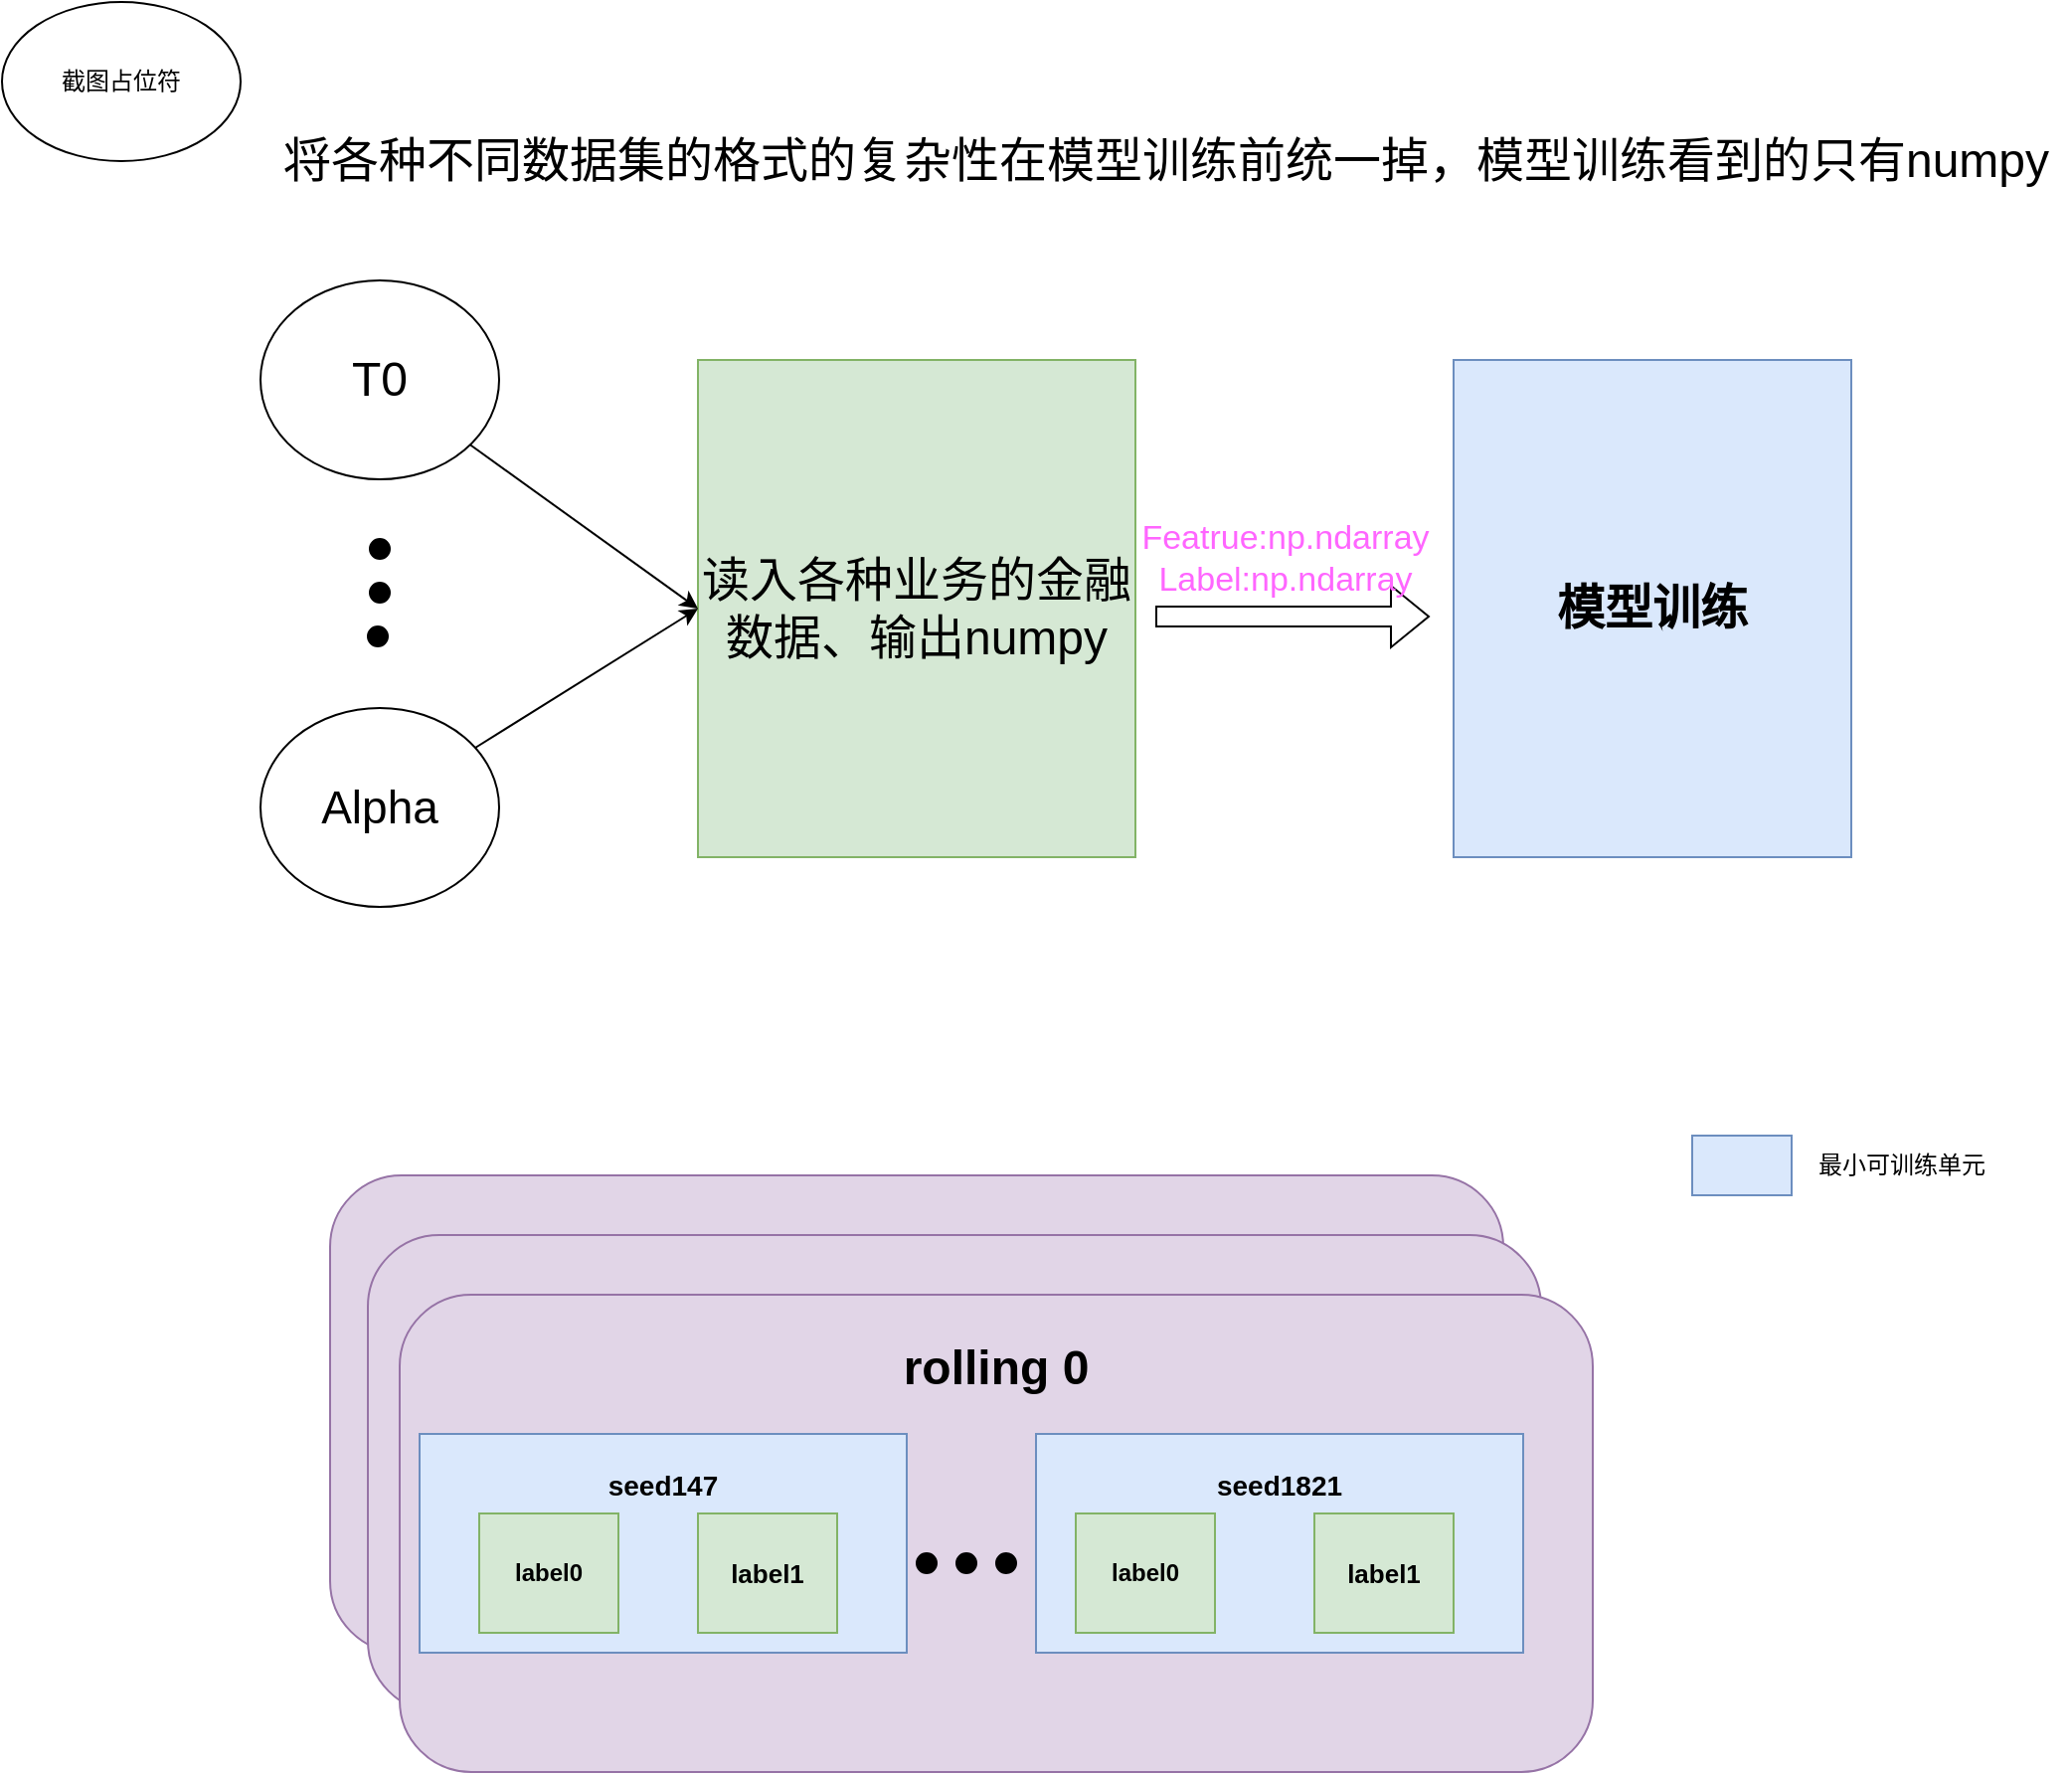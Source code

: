 <mxfile version="21.0.2" type="github">
  <diagram name="第 1 页" id="I701nI0P2jUGHC9EIG0G">
    <mxGraphModel dx="2261" dy="756" grid="1" gridSize="10" guides="1" tooltips="1" connect="1" arrows="1" fold="1" page="1" pageScale="1" pageWidth="827" pageHeight="1169" math="0" shadow="0">
      <root>
        <mxCell id="0" />
        <mxCell id="1" parent="0" />
        <mxCell id="ng57SSePkaUnMk2hDVvI-40" value="" style="rounded=1;whiteSpace=wrap;html=1;fillColor=#e1d5e7;strokeColor=#9673a6;" vertex="1" parent="1">
          <mxGeometry x="135" y="720" width="590" height="240" as="geometry" />
        </mxCell>
        <mxCell id="ng57SSePkaUnMk2hDVvI-39" value="" style="rounded=1;whiteSpace=wrap;html=1;fillColor=#e1d5e7;strokeColor=#9673a6;" vertex="1" parent="1">
          <mxGeometry x="154" y="750" width="590" height="240" as="geometry" />
        </mxCell>
        <mxCell id="ng57SSePkaUnMk2hDVvI-1" value="&lt;font style=&quot;font-size: 24px;&quot;&gt;读入各种业务的金融数据、输出numpy&lt;/font&gt;" style="rounded=0;whiteSpace=wrap;html=1;fillColor=#d5e8d4;strokeColor=#82b366;" vertex="1" parent="1">
          <mxGeometry x="320" y="310" width="220" height="250" as="geometry" />
        </mxCell>
        <mxCell id="ng57SSePkaUnMk2hDVvI-2" value="&lt;span style=&quot;font-size: 24px;&quot;&gt;&lt;b&gt;模型训练&lt;/b&gt;&lt;/span&gt;" style="rounded=0;whiteSpace=wrap;html=1;fillColor=#dae8fc;strokeColor=#6c8ebf;" vertex="1" parent="1">
          <mxGeometry x="700" y="310" width="200" height="250" as="geometry" />
        </mxCell>
        <mxCell id="ng57SSePkaUnMk2hDVvI-9" value="" style="shape=flexArrow;endArrow=classic;html=1;rounded=0;" edge="1" parent="1">
          <mxGeometry width="50" height="50" relative="1" as="geometry">
            <mxPoint x="550" y="439" as="sourcePoint" />
            <mxPoint x="688" y="439" as="targetPoint" />
          </mxGeometry>
        </mxCell>
        <mxCell id="ng57SSePkaUnMk2hDVvI-10" value="&lt;font color=&quot;#ff66ff&quot; style=&quot;font-size: 17px;&quot;&gt;Featrue:np.ndarray&lt;br&gt;Label:np.ndarray&lt;/font&gt;" style="text;html=1;align=center;verticalAlign=middle;resizable=0;points=[];autosize=1;strokeColor=none;fillColor=none;" vertex="1" parent="1">
          <mxGeometry x="530" y="385" width="170" height="50" as="geometry" />
        </mxCell>
        <mxCell id="ng57SSePkaUnMk2hDVvI-15" style="rounded=0;orthogonalLoop=1;jettySize=auto;html=1;entryX=0;entryY=0.5;entryDx=0;entryDy=0;" edge="1" parent="1" source="ng57SSePkaUnMk2hDVvI-11" target="ng57SSePkaUnMk2hDVvI-1">
          <mxGeometry relative="1" as="geometry" />
        </mxCell>
        <mxCell id="ng57SSePkaUnMk2hDVvI-11" value="&lt;font style=&quot;font-size: 24px;&quot;&gt;T0&lt;/font&gt;" style="ellipse;whiteSpace=wrap;html=1;" vertex="1" parent="1">
          <mxGeometry x="100" y="270" width="120" height="100" as="geometry" />
        </mxCell>
        <mxCell id="ng57SSePkaUnMk2hDVvI-16" style="rounded=0;orthogonalLoop=1;jettySize=auto;html=1;entryX=0;entryY=0.5;entryDx=0;entryDy=0;" edge="1" parent="1" source="ng57SSePkaUnMk2hDVvI-12" target="ng57SSePkaUnMk2hDVvI-1">
          <mxGeometry relative="1" as="geometry" />
        </mxCell>
        <mxCell id="ng57SSePkaUnMk2hDVvI-12" value="&lt;font style=&quot;font-size: 23px;&quot;&gt;Alpha&lt;/font&gt;" style="ellipse;whiteSpace=wrap;html=1;" vertex="1" parent="1">
          <mxGeometry x="100" y="485" width="120" height="100" as="geometry" />
        </mxCell>
        <mxCell id="ng57SSePkaUnMk2hDVvI-20" value="" style="ellipse;whiteSpace=wrap;html=1;aspect=fixed;fillColor=#000000;" vertex="1" parent="1">
          <mxGeometry x="155" y="400" width="10" height="10" as="geometry" />
        </mxCell>
        <mxCell id="ng57SSePkaUnMk2hDVvI-21" value="" style="ellipse;whiteSpace=wrap;html=1;aspect=fixed;fillColor=#000000;" vertex="1" parent="1">
          <mxGeometry x="155" y="422" width="10" height="10" as="geometry" />
        </mxCell>
        <mxCell id="ng57SSePkaUnMk2hDVvI-22" value="" style="ellipse;whiteSpace=wrap;html=1;aspect=fixed;fillColor=#000000;" vertex="1" parent="1">
          <mxGeometry x="154" y="444" width="10" height="10" as="geometry" />
        </mxCell>
        <mxCell id="ng57SSePkaUnMk2hDVvI-38" value="&lt;h1&gt;rolling 0&lt;/h1&gt;" style="rounded=1;whiteSpace=wrap;html=1;fillColor=#e1d5e7;strokeColor=#9673a6;align=center;verticalAlign=top;labelPosition=center;verticalLabelPosition=middle;horizontal=1;" vertex="1" parent="1">
          <mxGeometry x="170" y="780" width="600" height="240" as="geometry" />
        </mxCell>
        <mxCell id="ng57SSePkaUnMk2hDVvI-23" value="&lt;font style=&quot;font-size: 24px;&quot;&gt;将各种不同数据集的格式的复杂性在模型训练前统一掉，模型训练看到的只有numpy&lt;/font&gt;" style="text;html=1;align=center;verticalAlign=middle;resizable=0;points=[];autosize=1;strokeColor=none;fillColor=none;" vertex="1" parent="1">
          <mxGeometry x="100" y="190" width="910" height="40" as="geometry" />
        </mxCell>
        <mxCell id="ng57SSePkaUnMk2hDVvI-24" value="截图占位符" style="ellipse;whiteSpace=wrap;html=1;" vertex="1" parent="1">
          <mxGeometry x="-30" y="130" width="120" height="80" as="geometry" />
        </mxCell>
        <mxCell id="ng57SSePkaUnMk2hDVvI-27" value="&lt;p style=&quot;line-height: 120%;&quot;&gt;&lt;font style=&quot;font-size: 14px;&quot;&gt;&lt;b&gt;seed147&lt;/b&gt;&lt;/font&gt;&lt;/p&gt;" style="rounded=0;whiteSpace=wrap;html=1;fillColor=#dae8fc;strokeColor=#6c8ebf;align=center;labelPosition=center;verticalLabelPosition=middle;verticalAlign=top;" vertex="1" parent="1">
          <mxGeometry x="180" y="850" width="245" height="110" as="geometry" />
        </mxCell>
        <mxCell id="ng57SSePkaUnMk2hDVvI-25" value="&lt;b&gt;label0&lt;/b&gt;" style="rounded=0;whiteSpace=wrap;html=1;fillColor=#d5e8d4;strokeColor=#82b366;" vertex="1" parent="1">
          <mxGeometry x="210" y="890" width="70" height="60" as="geometry" />
        </mxCell>
        <mxCell id="ng57SSePkaUnMk2hDVvI-28" value="" style="rounded=0;whiteSpace=wrap;html=1;fillColor=#dae8fc;strokeColor=#6c8ebf;" vertex="1" parent="1">
          <mxGeometry x="820" y="700" width="50" height="30" as="geometry" />
        </mxCell>
        <mxCell id="ng57SSePkaUnMk2hDVvI-29" value="最小可训练单元" style="text;html=1;align=center;verticalAlign=middle;resizable=0;points=[];autosize=1;strokeColor=none;fillColor=none;" vertex="1" parent="1">
          <mxGeometry x="870" y="700" width="110" height="30" as="geometry" />
        </mxCell>
        <mxCell id="ng57SSePkaUnMk2hDVvI-30" value="&lt;p style=&quot;line-height: 120%;&quot;&gt;&lt;font style=&quot;font-size: 14px;&quot;&gt;&lt;b&gt;seed1821&lt;/b&gt;&lt;/font&gt;&lt;/p&gt;" style="rounded=0;whiteSpace=wrap;html=1;fillColor=#dae8fc;strokeColor=#6c8ebf;align=center;labelPosition=center;verticalLabelPosition=middle;verticalAlign=top;" vertex="1" parent="1">
          <mxGeometry x="490" y="850" width="245" height="110" as="geometry" />
        </mxCell>
        <mxCell id="ng57SSePkaUnMk2hDVvI-31" value="&lt;b&gt;label0&lt;/b&gt;" style="rounded=0;whiteSpace=wrap;html=1;fillColor=#d5e8d4;strokeColor=#82b366;" vertex="1" parent="1">
          <mxGeometry x="510" y="890" width="70" height="60" as="geometry" />
        </mxCell>
        <mxCell id="ng57SSePkaUnMk2hDVvI-26" value="&lt;font style=&quot;font-size: 13px;&quot;&gt;&lt;b&gt;label1&lt;/b&gt;&lt;/font&gt;" style="rounded=0;whiteSpace=wrap;html=1;fillColor=#d5e8d4;strokeColor=#82b366;" vertex="1" parent="1">
          <mxGeometry x="630" y="890" width="70" height="60" as="geometry" />
        </mxCell>
        <mxCell id="ng57SSePkaUnMk2hDVvI-32" value="&lt;font style=&quot;font-size: 13px;&quot;&gt;&lt;b&gt;label1&lt;/b&gt;&lt;/font&gt;" style="rounded=0;whiteSpace=wrap;html=1;fillColor=#d5e8d4;strokeColor=#82b366;" vertex="1" parent="1">
          <mxGeometry x="320" y="890" width="70" height="60" as="geometry" />
        </mxCell>
        <mxCell id="ng57SSePkaUnMk2hDVvI-33" value="" style="ellipse;whiteSpace=wrap;html=1;aspect=fixed;fillColor=#000000;" vertex="1" parent="1">
          <mxGeometry x="430" y="910" width="10" height="10" as="geometry" />
        </mxCell>
        <mxCell id="ng57SSePkaUnMk2hDVvI-34" value="" style="ellipse;whiteSpace=wrap;html=1;aspect=fixed;fillColor=#000000;" vertex="1" parent="1">
          <mxGeometry x="450" y="910" width="10" height="10" as="geometry" />
        </mxCell>
        <mxCell id="ng57SSePkaUnMk2hDVvI-35" value="" style="ellipse;whiteSpace=wrap;html=1;aspect=fixed;fillColor=#000000;" vertex="1" parent="1">
          <mxGeometry x="470" y="910" width="10" height="10" as="geometry" />
        </mxCell>
      </root>
    </mxGraphModel>
  </diagram>
</mxfile>
